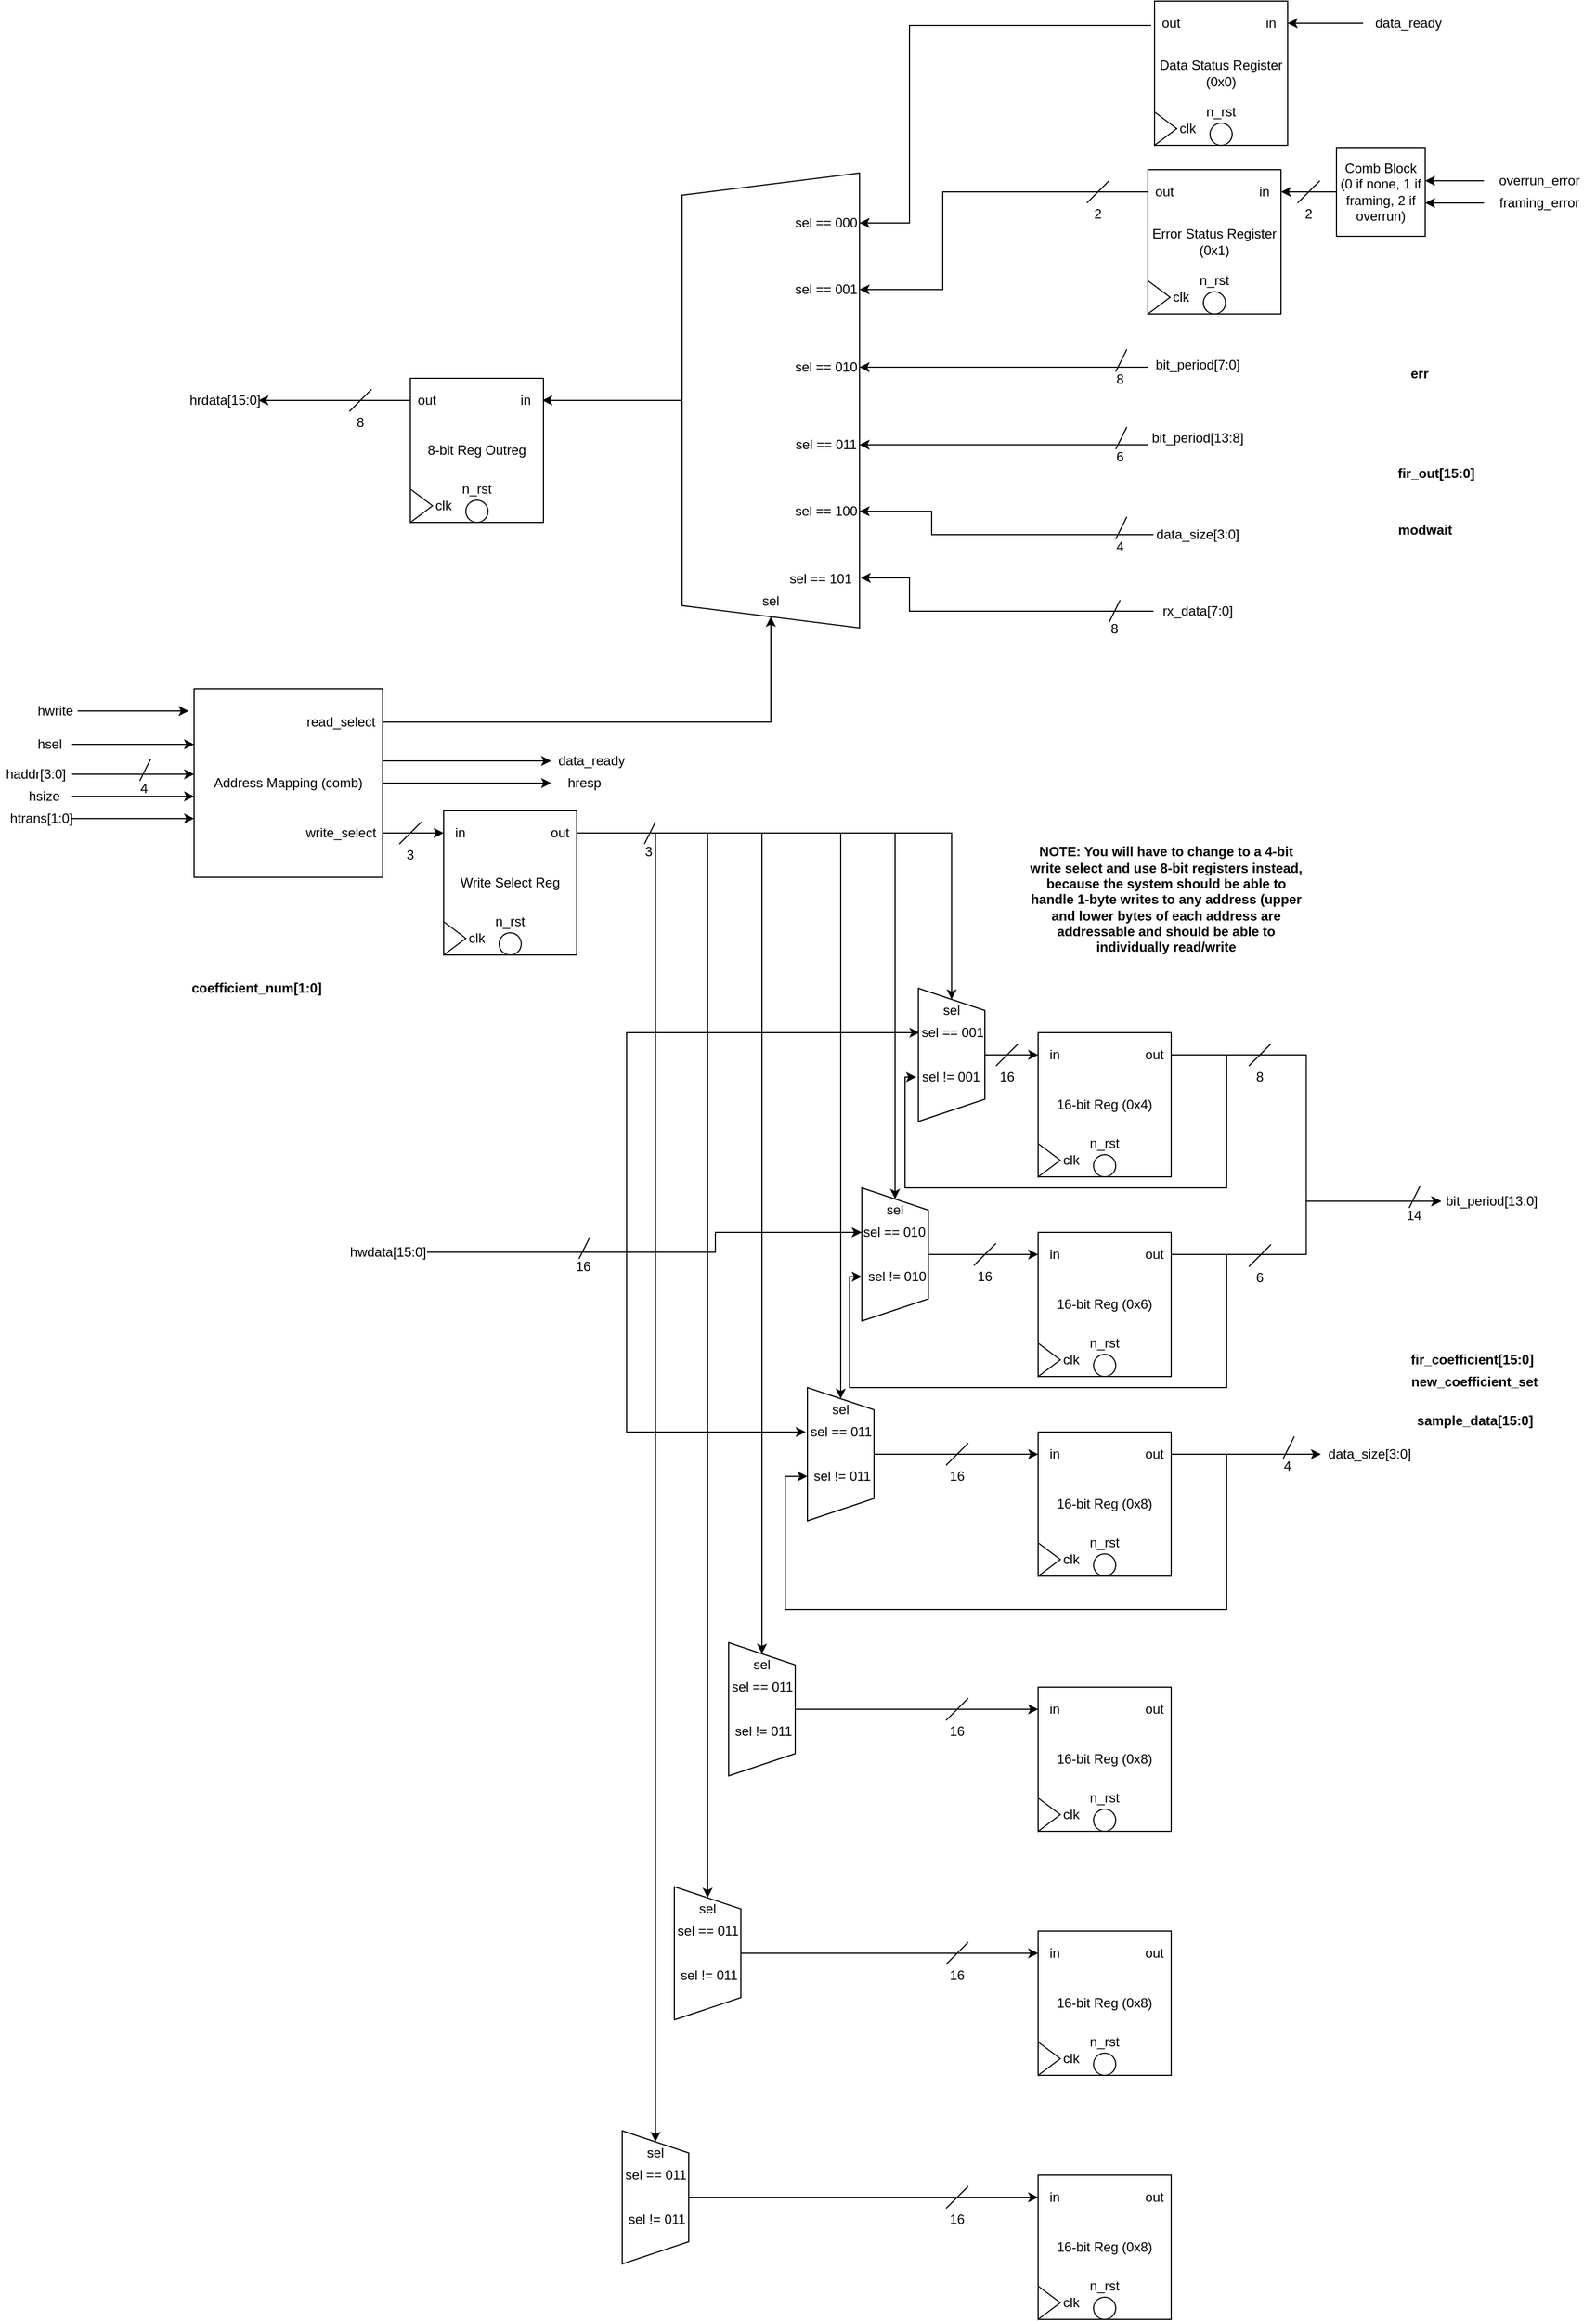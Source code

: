 <mxfile version="14.4.8" type="device"><diagram id="RepBwh4q0pl4mfFGgDJE" name="Page-1"><mxGraphModel dx="2272" dy="1862" grid="1" gridSize="10" guides="1" tooltips="1" connect="1" arrows="1" fold="1" page="1" pageScale="1" pageWidth="850" pageHeight="1100" math="0" shadow="0"><root><mxCell id="0"/><mxCell id="1" parent="0"/><mxCell id="_naimRZZGL7V9pVwt-Ub-22" style="edgeStyle=orthogonalEdgeStyle;rounded=0;orthogonalLoop=1;jettySize=auto;html=1;entryX=1;entryY=0.5;entryDx=0;entryDy=0;" parent="1" source="_naimRZZGL7V9pVwt-Ub-21" target="lB8w52iWSZ02tzvWC-OY-106" edge="1"><mxGeometry relative="1" as="geometry"><mxPoint x="1316.06" y="-220.02" as="targetPoint"/></mxGeometry></mxCell><mxCell id="_naimRZZGL7V9pVwt-Ub-21" value="data_ready" style="text;html=1;strokeColor=none;fillColor=none;align=center;verticalAlign=middle;whiteSpace=wrap;rounded=0;" parent="1" vertex="1"><mxGeometry x="1139" y="-230" width="82" height="20" as="geometry"/></mxCell><mxCell id="_naimRZZGL7V9pVwt-Ub-26" style="edgeStyle=orthogonalEdgeStyle;rounded=0;orthogonalLoop=1;jettySize=auto;html=1;entryX=0;entryY=0.5;entryDx=0;entryDy=0;exitX=1;exitY=0.5;exitDx=0;exitDy=0;" parent="1" source="lB8w52iWSZ02tzvWC-OY-1" target="_naimRZZGL7V9pVwt-Ub-25" edge="1"><mxGeometry relative="1" as="geometry"><mxPoint x="780" y="122" as="sourcePoint"/></mxGeometry></mxCell><mxCell id="_naimRZZGL7V9pVwt-Ub-25" value="hresp" style="text;html=1;strokeColor=none;fillColor=none;align=center;verticalAlign=middle;whiteSpace=wrap;rounded=0;" parent="1" vertex="1"><mxGeometry x="407" y="455" width="60" height="20" as="geometry"/></mxCell><mxCell id="_naimRZZGL7V9pVwt-Ub-68" style="edgeStyle=orthogonalEdgeStyle;rounded=0;orthogonalLoop=1;jettySize=auto;html=1;entryX=0;entryY=0.5;entryDx=0;entryDy=0;" parent="1" source="_naimRZZGL7V9pVwt-Ub-27" edge="1"><mxGeometry relative="1" as="geometry"><mxPoint x="85" y="430" as="targetPoint"/></mxGeometry></mxCell><mxCell id="_naimRZZGL7V9pVwt-Ub-27" value="hsel" style="text;html=1;strokeColor=none;fillColor=none;align=center;verticalAlign=middle;whiteSpace=wrap;rounded=0;" parent="1" vertex="1"><mxGeometry x="-65" y="420" width="40" height="20" as="geometry"/></mxCell><mxCell id="_naimRZZGL7V9pVwt-Ub-31" style="edgeStyle=orthogonalEdgeStyle;rounded=0;orthogonalLoop=1;jettySize=auto;html=1;" parent="1" source="_naimRZZGL7V9pVwt-Ub-29" edge="1"><mxGeometry relative="1" as="geometry"><mxPoint x="686" y="280" as="targetPoint"/><Array as="points"><mxPoint x="730" y="310"/><mxPoint x="730" y="280"/></Array></mxGeometry></mxCell><mxCell id="_naimRZZGL7V9pVwt-Ub-29" value="&lt;div&gt;rx_data[7:0]&lt;/div&gt;" style="text;html=1;strokeColor=none;fillColor=none;align=center;verticalAlign=middle;whiteSpace=wrap;rounded=0;" parent="1" vertex="1"><mxGeometry x="950" y="300" width="80" height="20" as="geometry"/></mxCell><mxCell id="_naimRZZGL7V9pVwt-Ub-66" style="edgeStyle=orthogonalEdgeStyle;rounded=0;orthogonalLoop=1;jettySize=auto;html=1;entryX=0;entryY=0.5;entryDx=0;entryDy=0;" parent="1" source="_naimRZZGL7V9pVwt-Ub-32" edge="1"><mxGeometry relative="1" as="geometry"><mxPoint x="1195" y="-78" as="targetPoint"/></mxGeometry></mxCell><mxCell id="_naimRZZGL7V9pVwt-Ub-32" value="overrun_error" style="text;html=1;strokeColor=none;fillColor=none;align=center;verticalAlign=middle;whiteSpace=wrap;rounded=0;" parent="1" vertex="1"><mxGeometry x="1248" y="-88" width="100" height="20" as="geometry"/></mxCell><mxCell id="_naimRZZGL7V9pVwt-Ub-67" style="edgeStyle=orthogonalEdgeStyle;rounded=0;orthogonalLoop=1;jettySize=auto;html=1;entryX=0;entryY=0.5;entryDx=0;entryDy=0;" parent="1" source="_naimRZZGL7V9pVwt-Ub-33" edge="1"><mxGeometry relative="1" as="geometry"><mxPoint x="1195" y="-58" as="targetPoint"/></mxGeometry></mxCell><mxCell id="_naimRZZGL7V9pVwt-Ub-33" value="framing_error" style="text;html=1;strokeColor=none;fillColor=none;align=center;verticalAlign=middle;whiteSpace=wrap;rounded=0;" parent="1" vertex="1"><mxGeometry x="1248" y="-68" width="100" height="20" as="geometry"/></mxCell><mxCell id="_naimRZZGL7V9pVwt-Ub-69" style="edgeStyle=orthogonalEdgeStyle;rounded=0;orthogonalLoop=1;jettySize=auto;html=1;entryX=0;entryY=0.567;entryDx=0;entryDy=0;entryPerimeter=0;" parent="1" source="_naimRZZGL7V9pVwt-Ub-34" edge="1"><mxGeometry relative="1" as="geometry"><mxPoint x="85" y="457.06" as="targetPoint"/></mxGeometry></mxCell><mxCell id="_naimRZZGL7V9pVwt-Ub-34" value="haddr[3:0]" style="text;html=1;strokeColor=none;fillColor=none;align=center;verticalAlign=middle;whiteSpace=wrap;rounded=0;" parent="1" vertex="1"><mxGeometry x="-90" y="447" width="65" height="20" as="geometry"/></mxCell><mxCell id="_naimRZZGL7V9pVwt-Ub-70" style="edgeStyle=orthogonalEdgeStyle;rounded=0;orthogonalLoop=1;jettySize=auto;html=1;entryX=0;entryY=0.5;entryDx=0;entryDy=0;" parent="1" source="_naimRZZGL7V9pVwt-Ub-35" edge="1"><mxGeometry relative="1" as="geometry"><mxPoint x="85" y="477" as="targetPoint"/></mxGeometry></mxCell><mxCell id="_naimRZZGL7V9pVwt-Ub-35" value="hsize" style="text;html=1;strokeColor=none;fillColor=none;align=center;verticalAlign=middle;whiteSpace=wrap;rounded=0;" parent="1" vertex="1"><mxGeometry x="-75" y="467" width="50" height="20" as="geometry"/></mxCell><mxCell id="lB8w52iWSZ02tzvWC-OY-80" style="edgeStyle=orthogonalEdgeStyle;rounded=0;orthogonalLoop=1;jettySize=auto;html=1;entryX=-0.029;entryY=0.118;entryDx=0;entryDy=0;entryPerimeter=0;" parent="1" source="_naimRZZGL7V9pVwt-Ub-36" target="lB8w52iWSZ02tzvWC-OY-1" edge="1"><mxGeometry relative="1" as="geometry"/></mxCell><mxCell id="_naimRZZGL7V9pVwt-Ub-36" value="hwrite" style="text;html=1;strokeColor=none;fillColor=none;align=center;verticalAlign=middle;whiteSpace=wrap;rounded=0;" parent="1" vertex="1"><mxGeometry x="-60" y="390" width="40" height="20" as="geometry"/></mxCell><mxCell id="lB8w52iWSZ02tzvWC-OY-71" style="edgeStyle=orthogonalEdgeStyle;rounded=0;orthogonalLoop=1;jettySize=auto;html=1;entryX=0;entryY=0.5;entryDx=0;entryDy=0;" parent="1" source="_naimRZZGL7V9pVwt-Ub-37" target="lB8w52iWSZ02tzvWC-OY-41" edge="1"><mxGeometry relative="1" as="geometry"><Array as="points"><mxPoint x="475" y="888"/><mxPoint x="475" y="690"/></Array></mxGeometry></mxCell><mxCell id="lB8w52iWSZ02tzvWC-OY-72" style="edgeStyle=orthogonalEdgeStyle;rounded=0;orthogonalLoop=1;jettySize=auto;html=1;entryX=0;entryY=0.5;entryDx=0;entryDy=0;" parent="1" source="_naimRZZGL7V9pVwt-Ub-37" target="lB8w52iWSZ02tzvWC-OY-45" edge="1"><mxGeometry relative="1" as="geometry"><Array as="points"><mxPoint x="555" y="888"/><mxPoint x="555" y="870"/></Array></mxGeometry></mxCell><mxCell id="lB8w52iWSZ02tzvWC-OY-73" style="edgeStyle=orthogonalEdgeStyle;rounded=0;orthogonalLoop=1;jettySize=auto;html=1;entryX=0;entryY=0.5;entryDx=0;entryDy=0;" parent="1" source="_naimRZZGL7V9pVwt-Ub-37" target="lB8w52iWSZ02tzvWC-OY-50" edge="1"><mxGeometry relative="1" as="geometry"><Array as="points"><mxPoint x="475" y="888"/><mxPoint x="475" y="1050"/></Array></mxGeometry></mxCell><mxCell id="_naimRZZGL7V9pVwt-Ub-37" value="hwdata[15:0]" style="text;html=1;strokeColor=none;fillColor=none;align=center;verticalAlign=middle;whiteSpace=wrap;rounded=0;" parent="1" vertex="1"><mxGeometry x="225" y="878" width="70" height="20" as="geometry"/></mxCell><mxCell id="_naimRZZGL7V9pVwt-Ub-48" style="edgeStyle=orthogonalEdgeStyle;rounded=0;orthogonalLoop=1;jettySize=auto;html=1;entryX=0;entryY=0.5;entryDx=0;entryDy=0;exitX=1;exitY=0.5;exitDx=0;exitDy=0;" parent="1" source="lB8w52iWSZ02tzvWC-OY-35" edge="1"><mxGeometry relative="1" as="geometry"><mxPoint x="1061" y="1070" as="sourcePoint"/><mxPoint x="1101" y="1070" as="targetPoint"/></mxGeometry></mxCell><mxCell id="_naimRZZGL7V9pVwt-Ub-42" value="data_size[3:0]" style="text;html=1;strokeColor=none;fillColor=none;align=center;verticalAlign=middle;whiteSpace=wrap;rounded=0;" parent="1" vertex="1"><mxGeometry x="1105" y="1060" width="80" height="20" as="geometry"/></mxCell><mxCell id="_naimRZZGL7V9pVwt-Ub-43" value="bit_period[13:0]" style="text;html=1;strokeColor=none;fillColor=none;align=center;verticalAlign=middle;whiteSpace=wrap;rounded=0;" parent="1" vertex="1"><mxGeometry x="1209.5" y="832" width="90" height="20" as="geometry"/></mxCell><mxCell id="_naimRZZGL7V9pVwt-Ub-44" value="data_ready" style="text;html=1;strokeColor=none;fillColor=none;align=center;verticalAlign=middle;whiteSpace=wrap;rounded=0;" parent="1" vertex="1"><mxGeometry x="407" y="435" width="73" height="20" as="geometry"/></mxCell><mxCell id="_naimRZZGL7V9pVwt-Ub-54" value="" style="endArrow=none;html=1;" parent="1" edge="1"><mxGeometry width="50" height="50" relative="1" as="geometry"><mxPoint x="1067" y="1074" as="sourcePoint"/><mxPoint x="1077" y="1054" as="targetPoint"/></mxGeometry></mxCell><mxCell id="_naimRZZGL7V9pVwt-Ub-55" value="4" style="text;html=1;strokeColor=none;fillColor=none;align=center;verticalAlign=middle;whiteSpace=wrap;rounded=0;" parent="1" vertex="1"><mxGeometry x="1066" y="1076" width="10" height="10" as="geometry"/></mxCell><mxCell id="_naimRZZGL7V9pVwt-Ub-56" value="" style="endArrow=none;html=1;" parent="1" edge="1"><mxGeometry width="50" height="50" relative="1" as="geometry"><mxPoint x="1180.5" y="848" as="sourcePoint"/><mxPoint x="1190.5" y="828" as="targetPoint"/></mxGeometry></mxCell><mxCell id="_naimRZZGL7V9pVwt-Ub-57" value="14" style="text;html=1;strokeColor=none;fillColor=none;align=center;verticalAlign=middle;whiteSpace=wrap;rounded=0;" parent="1" vertex="1"><mxGeometry x="1179.5" y="850" width="10" height="10" as="geometry"/></mxCell><mxCell id="_naimRZZGL7V9pVwt-Ub-73" value="" style="endArrow=none;html=1;" parent="1" edge="1"><mxGeometry width="50" height="50" relative="1" as="geometry"><mxPoint x="36" y="463" as="sourcePoint"/><mxPoint x="46" y="443" as="targetPoint"/></mxGeometry></mxCell><mxCell id="_naimRZZGL7V9pVwt-Ub-74" value="4" style="text;html=1;strokeColor=none;fillColor=none;align=center;verticalAlign=middle;whiteSpace=wrap;rounded=0;" parent="1" vertex="1"><mxGeometry x="35" y="465" width="10" height="10" as="geometry"/></mxCell><mxCell id="_naimRZZGL7V9pVwt-Ub-75" value="" style="endArrow=none;html=1;" parent="1" edge="1"><mxGeometry width="50" height="50" relative="1" as="geometry"><mxPoint x="432" y="894" as="sourcePoint"/><mxPoint x="442" y="874" as="targetPoint"/></mxGeometry></mxCell><mxCell id="_naimRZZGL7V9pVwt-Ub-76" value="16" style="text;html=1;strokeColor=none;fillColor=none;align=center;verticalAlign=middle;whiteSpace=wrap;rounded=0;" parent="1" vertex="1"><mxGeometry x="431" y="896" width="10" height="10" as="geometry"/></mxCell><mxCell id="_naimRZZGL7V9pVwt-Ub-82" value="" style="endArrow=none;html=1;" parent="1" edge="1"><mxGeometry width="50" height="50" relative="1" as="geometry"><mxPoint x="910" y="320" as="sourcePoint"/><mxPoint x="920" y="300" as="targetPoint"/></mxGeometry></mxCell><mxCell id="_naimRZZGL7V9pVwt-Ub-83" value="8" style="text;html=1;strokeColor=none;fillColor=none;align=center;verticalAlign=middle;whiteSpace=wrap;rounded=0;" parent="1" vertex="1"><mxGeometry x="910" y="321" width="10" height="10" as="geometry"/></mxCell><mxCell id="pny7Ov2Y8IXyj3YmfFRU-10" style="edgeStyle=orthogonalEdgeStyle;rounded=0;orthogonalLoop=1;jettySize=auto;html=1;entryX=0;entryY=0.5;entryDx=0;entryDy=0;" edge="1" parent="1" source="lB8w52iWSZ02tzvWC-OY-1" target="_naimRZZGL7V9pVwt-Ub-44"><mxGeometry relative="1" as="geometry"><Array as="points"><mxPoint x="290" y="445"/><mxPoint x="290" y="445"/></Array></mxGeometry></mxCell><mxCell id="lB8w52iWSZ02tzvWC-OY-1" value="Address Mapping (comb)" style="rounded=0;whiteSpace=wrap;html=1;" parent="1" vertex="1"><mxGeometry x="85" y="380" width="170" height="170" as="geometry"/></mxCell><mxCell id="lB8w52iWSZ02tzvWC-OY-2" value="16-bit Reg (0x4)" style="rounded=0;whiteSpace=wrap;html=1;" parent="1" vertex="1"><mxGeometry x="846" y="690" width="120" height="130" as="geometry"/></mxCell><mxCell id="lB8w52iWSZ02tzvWC-OY-5" value="" style="triangle;whiteSpace=wrap;html=1;" parent="1" vertex="1"><mxGeometry x="846" y="790" width="20" height="30" as="geometry"/></mxCell><mxCell id="lB8w52iWSZ02tzvWC-OY-8" value="" style="ellipse;whiteSpace=wrap;html=1;aspect=fixed;" parent="1" vertex="1"><mxGeometry x="896" y="800" width="20" height="20" as="geometry"/></mxCell><mxCell id="lB8w52iWSZ02tzvWC-OY-9" value="clk" style="text;html=1;strokeColor=none;fillColor=none;align=center;verticalAlign=middle;whiteSpace=wrap;rounded=0;" parent="1" vertex="1"><mxGeometry x="866" y="795" width="20" height="20" as="geometry"/></mxCell><mxCell id="lB8w52iWSZ02tzvWC-OY-11" value="n_rst" style="text;html=1;strokeColor=none;fillColor=none;align=center;verticalAlign=middle;whiteSpace=wrap;rounded=0;" parent="1" vertex="1"><mxGeometry x="886" y="780" width="40" height="20" as="geometry"/></mxCell><mxCell id="lB8w52iWSZ02tzvWC-OY-12" value="in" style="text;html=1;strokeColor=none;fillColor=none;align=center;verticalAlign=middle;whiteSpace=wrap;rounded=0;" parent="1" vertex="1"><mxGeometry x="846" y="700" width="30" height="20" as="geometry"/></mxCell><mxCell id="lB8w52iWSZ02tzvWC-OY-70" style="edgeStyle=orthogonalEdgeStyle;rounded=0;orthogonalLoop=1;jettySize=auto;html=1;entryX=0;entryY=0.5;entryDx=0;entryDy=0;" parent="1" source="lB8w52iWSZ02tzvWC-OY-13" target="lB8w52iWSZ02tzvWC-OY-42" edge="1"><mxGeometry relative="1" as="geometry"><Array as="points"><mxPoint x="1016" y="710"/><mxPoint x="1016" y="830"/><mxPoint x="726" y="830"/><mxPoint x="726" y="730"/></Array></mxGeometry></mxCell><mxCell id="lB8w52iWSZ02tzvWC-OY-74" style="edgeStyle=orthogonalEdgeStyle;rounded=0;orthogonalLoop=1;jettySize=auto;html=1;entryX=0;entryY=0.5;entryDx=0;entryDy=0;" parent="1" source="lB8w52iWSZ02tzvWC-OY-13" target="_naimRZZGL7V9pVwt-Ub-43" edge="1"><mxGeometry relative="1" as="geometry"/></mxCell><mxCell id="lB8w52iWSZ02tzvWC-OY-13" value="out" style="text;html=1;strokeColor=none;fillColor=none;align=center;verticalAlign=middle;whiteSpace=wrap;rounded=0;" parent="1" vertex="1"><mxGeometry x="936" y="700" width="30" height="20" as="geometry"/></mxCell><mxCell id="lB8w52iWSZ02tzvWC-OY-14" value="16-bit Reg (0x6)" style="rounded=0;whiteSpace=wrap;html=1;" parent="1" vertex="1"><mxGeometry x="846" y="870" width="120" height="130" as="geometry"/></mxCell><mxCell id="lB8w52iWSZ02tzvWC-OY-15" value="" style="triangle;whiteSpace=wrap;html=1;" parent="1" vertex="1"><mxGeometry x="846" y="970" width="20" height="30" as="geometry"/></mxCell><mxCell id="lB8w52iWSZ02tzvWC-OY-16" value="" style="ellipse;whiteSpace=wrap;html=1;aspect=fixed;" parent="1" vertex="1"><mxGeometry x="896" y="980" width="20" height="20" as="geometry"/></mxCell><mxCell id="lB8w52iWSZ02tzvWC-OY-17" value="clk" style="text;html=1;strokeColor=none;fillColor=none;align=center;verticalAlign=middle;whiteSpace=wrap;rounded=0;" parent="1" vertex="1"><mxGeometry x="866" y="975" width="20" height="20" as="geometry"/></mxCell><mxCell id="lB8w52iWSZ02tzvWC-OY-18" value="n_rst" style="text;html=1;strokeColor=none;fillColor=none;align=center;verticalAlign=middle;whiteSpace=wrap;rounded=0;" parent="1" vertex="1"><mxGeometry x="886" y="960" width="40" height="20" as="geometry"/></mxCell><mxCell id="lB8w52iWSZ02tzvWC-OY-19" value="in" style="text;html=1;strokeColor=none;fillColor=none;align=center;verticalAlign=middle;whiteSpace=wrap;rounded=0;" parent="1" vertex="1"><mxGeometry x="846" y="880" width="30" height="20" as="geometry"/></mxCell><mxCell id="lB8w52iWSZ02tzvWC-OY-69" style="edgeStyle=orthogonalEdgeStyle;rounded=0;orthogonalLoop=1;jettySize=auto;html=1;entryX=0;entryY=0.5;entryDx=0;entryDy=0;" parent="1" source="lB8w52iWSZ02tzvWC-OY-20" target="lB8w52iWSZ02tzvWC-OY-46" edge="1"><mxGeometry relative="1" as="geometry"><Array as="points"><mxPoint x="1016" y="890"/><mxPoint x="1016" y="1010"/><mxPoint x="676" y="1010"/><mxPoint x="676" y="910"/></Array></mxGeometry></mxCell><mxCell id="lB8w52iWSZ02tzvWC-OY-77" style="edgeStyle=orthogonalEdgeStyle;rounded=0;orthogonalLoop=1;jettySize=auto;html=1;entryX=0;entryY=0.5;entryDx=0;entryDy=0;" parent="1" source="lB8w52iWSZ02tzvWC-OY-20" target="_naimRZZGL7V9pVwt-Ub-43" edge="1"><mxGeometry relative="1" as="geometry"/></mxCell><mxCell id="lB8w52iWSZ02tzvWC-OY-20" value="out" style="text;html=1;strokeColor=none;fillColor=none;align=center;verticalAlign=middle;whiteSpace=wrap;rounded=0;" parent="1" vertex="1"><mxGeometry x="936" y="880" width="30" height="20" as="geometry"/></mxCell><mxCell id="lB8w52iWSZ02tzvWC-OY-29" value="16-bit Reg (0x8)" style="rounded=0;whiteSpace=wrap;html=1;" parent="1" vertex="1"><mxGeometry x="846" y="1050" width="120" height="130" as="geometry"/></mxCell><mxCell id="lB8w52iWSZ02tzvWC-OY-30" value="" style="triangle;whiteSpace=wrap;html=1;" parent="1" vertex="1"><mxGeometry x="846" y="1150" width="20" height="30" as="geometry"/></mxCell><mxCell id="lB8w52iWSZ02tzvWC-OY-31" value="" style="ellipse;whiteSpace=wrap;html=1;aspect=fixed;" parent="1" vertex="1"><mxGeometry x="896" y="1160" width="20" height="20" as="geometry"/></mxCell><mxCell id="lB8w52iWSZ02tzvWC-OY-32" value="clk" style="text;html=1;strokeColor=none;fillColor=none;align=center;verticalAlign=middle;whiteSpace=wrap;rounded=0;" parent="1" vertex="1"><mxGeometry x="866" y="1155" width="20" height="20" as="geometry"/></mxCell><mxCell id="lB8w52iWSZ02tzvWC-OY-33" value="n_rst" style="text;html=1;strokeColor=none;fillColor=none;align=center;verticalAlign=middle;whiteSpace=wrap;rounded=0;" parent="1" vertex="1"><mxGeometry x="886" y="1140" width="40" height="20" as="geometry"/></mxCell><mxCell id="lB8w52iWSZ02tzvWC-OY-34" value="in" style="text;html=1;strokeColor=none;fillColor=none;align=center;verticalAlign=middle;whiteSpace=wrap;rounded=0;" parent="1" vertex="1"><mxGeometry x="846" y="1060" width="30" height="20" as="geometry"/></mxCell><mxCell id="lB8w52iWSZ02tzvWC-OY-68" style="edgeStyle=orthogonalEdgeStyle;rounded=0;orthogonalLoop=1;jettySize=auto;html=1;entryX=0;entryY=0.5;entryDx=0;entryDy=0;" parent="1" source="lB8w52iWSZ02tzvWC-OY-35" target="lB8w52iWSZ02tzvWC-OY-51" edge="1"><mxGeometry relative="1" as="geometry"><Array as="points"><mxPoint x="1016" y="1070"/><mxPoint x="1016" y="1210"/><mxPoint x="618" y="1210"/><mxPoint x="618" y="1090"/></Array></mxGeometry></mxCell><mxCell id="lB8w52iWSZ02tzvWC-OY-35" value="out" style="text;html=1;strokeColor=none;fillColor=none;align=center;verticalAlign=middle;whiteSpace=wrap;rounded=0;" parent="1" vertex="1"><mxGeometry x="936" y="1060" width="30" height="20" as="geometry"/></mxCell><mxCell id="lB8w52iWSZ02tzvWC-OY-37" style="edgeStyle=orthogonalEdgeStyle;rounded=0;orthogonalLoop=1;jettySize=auto;html=1;entryX=0;entryY=0.5;entryDx=0;entryDy=0;" parent="1" source="lB8w52iWSZ02tzvWC-OY-36" target="lB8w52iWSZ02tzvWC-OY-12" edge="1"><mxGeometry relative="1" as="geometry"/></mxCell><mxCell id="lB8w52iWSZ02tzvWC-OY-36" value="" style="shape=trapezoid;perimeter=trapezoidPerimeter;whiteSpace=wrap;html=1;fixedSize=1;rotation=90;" parent="1" vertex="1"><mxGeometry x="708" y="680" width="120" height="60" as="geometry"/></mxCell><mxCell id="lB8w52iWSZ02tzvWC-OY-39" style="edgeStyle=orthogonalEdgeStyle;rounded=0;orthogonalLoop=1;jettySize=auto;html=1;entryX=0;entryY=0.5;entryDx=0;entryDy=0;exitX=1;exitY=0.5;exitDx=0;exitDy=0;" parent="1" source="pny7Ov2Y8IXyj3YmfFRU-7" target="lB8w52iWSZ02tzvWC-OY-36" edge="1"><mxGeometry relative="1" as="geometry"><mxPoint x="330" y="510" as="sourcePoint"/></mxGeometry></mxCell><mxCell id="lB8w52iWSZ02tzvWC-OY-54" style="edgeStyle=orthogonalEdgeStyle;rounded=0;orthogonalLoop=1;jettySize=auto;html=1;exitX=1;exitY=0.5;exitDx=0;exitDy=0;" parent="1" source="pny7Ov2Y8IXyj3YmfFRU-7" target="lB8w52iWSZ02tzvWC-OY-43" edge="1"><mxGeometry relative="1" as="geometry"><mxPoint x="330" y="510" as="sourcePoint"/></mxGeometry></mxCell><mxCell id="lB8w52iWSZ02tzvWC-OY-55" style="edgeStyle=orthogonalEdgeStyle;rounded=0;orthogonalLoop=1;jettySize=auto;html=1;exitX=1;exitY=0.5;exitDx=0;exitDy=0;" parent="1" source="pny7Ov2Y8IXyj3YmfFRU-7" target="lB8w52iWSZ02tzvWC-OY-48" edge="1"><mxGeometry relative="1" as="geometry"><mxPoint x="450" y="510" as="sourcePoint"/></mxGeometry></mxCell><mxCell id="pny7Ov2Y8IXyj3YmfFRU-18" style="edgeStyle=orthogonalEdgeStyle;rounded=0;orthogonalLoop=1;jettySize=auto;html=1;entryX=0;entryY=0.5;entryDx=0;entryDy=0;" edge="1" parent="1" source="lB8w52iWSZ02tzvWC-OY-38" target="pny7Ov2Y8IXyj3YmfFRU-6"><mxGeometry relative="1" as="geometry"/></mxCell><mxCell id="lB8w52iWSZ02tzvWC-OY-38" value="write_select" style="text;html=1;strokeColor=none;fillColor=none;align=center;verticalAlign=middle;whiteSpace=wrap;rounded=0;" parent="1" vertex="1"><mxGeometry x="180" y="500" width="75" height="20" as="geometry"/></mxCell><mxCell id="lB8w52iWSZ02tzvWC-OY-40" value="sel" style="text;html=1;strokeColor=none;fillColor=none;align=center;verticalAlign=middle;whiteSpace=wrap;rounded=0;" parent="1" vertex="1"><mxGeometry x="753" y="660" width="30" height="20" as="geometry"/></mxCell><mxCell id="lB8w52iWSZ02tzvWC-OY-41" value="sel == 001" style="text;html=1;strokeColor=none;fillColor=none;align=center;verticalAlign=middle;whiteSpace=wrap;rounded=0;" parent="1" vertex="1"><mxGeometry x="739" y="680" width="60" height="20" as="geometry"/></mxCell><mxCell id="lB8w52iWSZ02tzvWC-OY-42" value="sel != 001" style="text;html=1;strokeColor=none;fillColor=none;align=center;verticalAlign=middle;whiteSpace=wrap;rounded=0;" parent="1" vertex="1"><mxGeometry x="736" y="720" width="63" height="20" as="geometry"/></mxCell><mxCell id="lB8w52iWSZ02tzvWC-OY-47" style="edgeStyle=orthogonalEdgeStyle;rounded=0;orthogonalLoop=1;jettySize=auto;html=1;entryX=0;entryY=0.5;entryDx=0;entryDy=0;" parent="1" source="lB8w52iWSZ02tzvWC-OY-43" target="lB8w52iWSZ02tzvWC-OY-19" edge="1"><mxGeometry relative="1" as="geometry"/></mxCell><mxCell id="lB8w52iWSZ02tzvWC-OY-43" value="" style="shape=trapezoid;perimeter=trapezoidPerimeter;whiteSpace=wrap;html=1;fixedSize=1;rotation=90;" parent="1" vertex="1"><mxGeometry x="657" y="860" width="120" height="60" as="geometry"/></mxCell><mxCell id="lB8w52iWSZ02tzvWC-OY-44" value="sel" style="text;html=1;strokeColor=none;fillColor=none;align=center;verticalAlign=middle;whiteSpace=wrap;rounded=0;" parent="1" vertex="1"><mxGeometry x="702" y="840" width="30" height="20" as="geometry"/></mxCell><mxCell id="lB8w52iWSZ02tzvWC-OY-45" value="sel == 010" style="text;html=1;strokeColor=none;fillColor=none;align=center;verticalAlign=middle;whiteSpace=wrap;rounded=0;" parent="1" vertex="1"><mxGeometry x="687" y="860" width="59" height="20" as="geometry"/></mxCell><mxCell id="lB8w52iWSZ02tzvWC-OY-46" value="sel != 010" style="text;html=1;strokeColor=none;fillColor=none;align=center;verticalAlign=middle;whiteSpace=wrap;rounded=0;" parent="1" vertex="1"><mxGeometry x="687" y="900" width="64" height="20" as="geometry"/></mxCell><mxCell id="lB8w52iWSZ02tzvWC-OY-52" style="edgeStyle=orthogonalEdgeStyle;rounded=0;orthogonalLoop=1;jettySize=auto;html=1;entryX=0;entryY=0.5;entryDx=0;entryDy=0;" parent="1" source="lB8w52iWSZ02tzvWC-OY-48" target="lB8w52iWSZ02tzvWC-OY-34" edge="1"><mxGeometry relative="1" as="geometry"/></mxCell><mxCell id="lB8w52iWSZ02tzvWC-OY-48" value="" style="shape=trapezoid;perimeter=trapezoidPerimeter;whiteSpace=wrap;html=1;fixedSize=1;rotation=90;" parent="1" vertex="1"><mxGeometry x="608" y="1040" width="120" height="60" as="geometry"/></mxCell><mxCell id="lB8w52iWSZ02tzvWC-OY-49" value="sel" style="text;html=1;strokeColor=none;fillColor=none;align=center;verticalAlign=middle;whiteSpace=wrap;rounded=0;" parent="1" vertex="1"><mxGeometry x="653" y="1020" width="30" height="20" as="geometry"/></mxCell><mxCell id="lB8w52iWSZ02tzvWC-OY-50" value="sel == 011" style="text;html=1;strokeColor=none;fillColor=none;align=center;verticalAlign=middle;whiteSpace=wrap;rounded=0;" parent="1" vertex="1"><mxGeometry x="636.5" y="1040" width="63" height="20" as="geometry"/></mxCell><mxCell id="lB8w52iWSZ02tzvWC-OY-51" value="sel != 011" style="text;html=1;strokeColor=none;fillColor=none;align=center;verticalAlign=middle;whiteSpace=wrap;rounded=0;" parent="1" vertex="1"><mxGeometry x="638" y="1080" width="63" height="20" as="geometry"/></mxCell><mxCell id="lB8w52iWSZ02tzvWC-OY-56" value="" style="endArrow=none;html=1;" parent="1" edge="1"><mxGeometry width="50" height="50" relative="1" as="geometry"><mxPoint x="808" y="720" as="sourcePoint"/><mxPoint x="828" y="700" as="targetPoint"/></mxGeometry></mxCell><mxCell id="lB8w52iWSZ02tzvWC-OY-57" value="16" style="text;html=1;strokeColor=none;fillColor=none;align=center;verticalAlign=middle;whiteSpace=wrap;rounded=0;" parent="1" vertex="1"><mxGeometry x="808.0" y="720" width="20" height="20" as="geometry"/></mxCell><mxCell id="lB8w52iWSZ02tzvWC-OY-62" value="" style="endArrow=none;html=1;" parent="1" edge="1"><mxGeometry width="50" height="50" relative="1" as="geometry"><mxPoint x="763" y="1080" as="sourcePoint"/><mxPoint x="783" y="1060" as="targetPoint"/></mxGeometry></mxCell><mxCell id="lB8w52iWSZ02tzvWC-OY-63" value="16" style="text;html=1;strokeColor=none;fillColor=none;align=center;verticalAlign=middle;whiteSpace=wrap;rounded=0;" parent="1" vertex="1"><mxGeometry x="763.0" y="1080" width="20" height="20" as="geometry"/></mxCell><mxCell id="lB8w52iWSZ02tzvWC-OY-64" value="" style="endArrow=none;html=1;" parent="1" edge="1"><mxGeometry width="50" height="50" relative="1" as="geometry"><mxPoint x="788" y="900" as="sourcePoint"/><mxPoint x="808" y="880" as="targetPoint"/></mxGeometry></mxCell><mxCell id="lB8w52iWSZ02tzvWC-OY-65" value="16" style="text;html=1;strokeColor=none;fillColor=none;align=center;verticalAlign=middle;whiteSpace=wrap;rounded=0;" parent="1" vertex="1"><mxGeometry x="788.0" y="900" width="20" height="20" as="geometry"/></mxCell><mxCell id="lB8w52iWSZ02tzvWC-OY-75" value="" style="endArrow=none;html=1;" parent="1" edge="1"><mxGeometry width="50" height="50" relative="1" as="geometry"><mxPoint x="1036" y="720" as="sourcePoint"/><mxPoint x="1056" y="700" as="targetPoint"/></mxGeometry></mxCell><mxCell id="lB8w52iWSZ02tzvWC-OY-76" value="8" style="text;html=1;strokeColor=none;fillColor=none;align=center;verticalAlign=middle;whiteSpace=wrap;rounded=0;" parent="1" vertex="1"><mxGeometry x="1036.0" y="720" width="20" height="20" as="geometry"/></mxCell><mxCell id="lB8w52iWSZ02tzvWC-OY-78" value="" style="endArrow=none;html=1;" parent="1" edge="1"><mxGeometry width="50" height="50" relative="1" as="geometry"><mxPoint x="1036" y="901" as="sourcePoint"/><mxPoint x="1056" y="881" as="targetPoint"/></mxGeometry></mxCell><mxCell id="lB8w52iWSZ02tzvWC-OY-79" value="6" style="text;html=1;strokeColor=none;fillColor=none;align=center;verticalAlign=middle;whiteSpace=wrap;rounded=0;" parent="1" vertex="1"><mxGeometry x="1036.0" y="901" width="20" height="20" as="geometry"/></mxCell><mxCell id="lB8w52iWSZ02tzvWC-OY-81" value="" style="endArrow=none;html=1;" parent="1" edge="1"><mxGeometry width="50" height="50" relative="1" as="geometry"><mxPoint x="270" y="520" as="sourcePoint"/><mxPoint x="290" y="500" as="targetPoint"/></mxGeometry></mxCell><mxCell id="lB8w52iWSZ02tzvWC-OY-82" value="3" style="text;html=1;strokeColor=none;fillColor=none;align=center;verticalAlign=middle;whiteSpace=wrap;rounded=0;" parent="1" vertex="1"><mxGeometry x="270.0" y="520" width="20" height="20" as="geometry"/></mxCell><mxCell id="lB8w52iWSZ02tzvWC-OY-83" value="8-bit Reg Outreg" style="rounded=0;whiteSpace=wrap;html=1;" parent="1" vertex="1"><mxGeometry x="280" y="100" width="120" height="130" as="geometry"/></mxCell><mxCell id="lB8w52iWSZ02tzvWC-OY-84" value="" style="triangle;whiteSpace=wrap;html=1;" parent="1" vertex="1"><mxGeometry x="280" y="200" width="20" height="30" as="geometry"/></mxCell><mxCell id="lB8w52iWSZ02tzvWC-OY-85" value="" style="ellipse;whiteSpace=wrap;html=1;aspect=fixed;" parent="1" vertex="1"><mxGeometry x="330" y="210" width="20" height="20" as="geometry"/></mxCell><mxCell id="lB8w52iWSZ02tzvWC-OY-86" value="clk" style="text;html=1;strokeColor=none;fillColor=none;align=center;verticalAlign=middle;whiteSpace=wrap;rounded=0;" parent="1" vertex="1"><mxGeometry x="300" y="205" width="20" height="20" as="geometry"/></mxCell><mxCell id="lB8w52iWSZ02tzvWC-OY-87" value="n_rst" style="text;html=1;strokeColor=none;fillColor=none;align=center;verticalAlign=middle;whiteSpace=wrap;rounded=0;" parent="1" vertex="1"><mxGeometry x="320" y="190" width="40" height="20" as="geometry"/></mxCell><mxCell id="lB8w52iWSZ02tzvWC-OY-88" value="in" style="text;html=1;strokeColor=none;fillColor=none;align=center;verticalAlign=middle;whiteSpace=wrap;rounded=0;" parent="1" vertex="1"><mxGeometry x="369" y="110" width="30" height="20" as="geometry"/></mxCell><mxCell id="lB8w52iWSZ02tzvWC-OY-90" style="edgeStyle=orthogonalEdgeStyle;rounded=0;orthogonalLoop=1;jettySize=auto;html=1;" parent="1" source="lB8w52iWSZ02tzvWC-OY-89" edge="1"><mxGeometry relative="1" as="geometry"><mxPoint x="143" y="120" as="targetPoint"/></mxGeometry></mxCell><mxCell id="lB8w52iWSZ02tzvWC-OY-89" value="out" style="text;html=1;strokeColor=none;fillColor=none;align=center;verticalAlign=middle;whiteSpace=wrap;rounded=0;" parent="1" vertex="1"><mxGeometry x="280" y="110" width="30" height="20" as="geometry"/></mxCell><mxCell id="lB8w52iWSZ02tzvWC-OY-91" value="hrdata[15:0]" style="text;html=1;strokeColor=none;fillColor=none;align=center;verticalAlign=middle;whiteSpace=wrap;rounded=0;" parent="1" vertex="1"><mxGeometry x="78" y="110" width="70" height="20" as="geometry"/></mxCell><mxCell id="lB8w52iWSZ02tzvWC-OY-92" value="" style="endArrow=none;html=1;" parent="1" edge="1"><mxGeometry width="50" height="50" relative="1" as="geometry"><mxPoint x="225" y="130" as="sourcePoint"/><mxPoint x="245" y="110" as="targetPoint"/></mxGeometry></mxCell><mxCell id="lB8w52iWSZ02tzvWC-OY-93" value="8" style="text;html=1;strokeColor=none;fillColor=none;align=center;verticalAlign=middle;whiteSpace=wrap;rounded=0;" parent="1" vertex="1"><mxGeometry x="225.0" y="130" width="20" height="20" as="geometry"/></mxCell><mxCell id="lB8w52iWSZ02tzvWC-OY-96" style="edgeStyle=orthogonalEdgeStyle;rounded=0;orthogonalLoop=1;jettySize=auto;html=1;entryX=1;entryY=0.5;entryDx=0;entryDy=0;" parent="1" source="lB8w52iWSZ02tzvWC-OY-95" target="lB8w52iWSZ02tzvWC-OY-88" edge="1"><mxGeometry relative="1" as="geometry"/></mxCell><mxCell id="lB8w52iWSZ02tzvWC-OY-95" value="" style="shape=trapezoid;perimeter=trapezoidPerimeter;whiteSpace=wrap;html=1;fixedSize=1;rotation=-90;" parent="1" vertex="1"><mxGeometry x="400" y="40" width="410" height="160" as="geometry"/></mxCell><mxCell id="lB8w52iWSZ02tzvWC-OY-98" style="edgeStyle=orthogonalEdgeStyle;rounded=0;orthogonalLoop=1;jettySize=auto;html=1;entryX=0;entryY=0.5;entryDx=0;entryDy=0;" parent="1" source="lB8w52iWSZ02tzvWC-OY-97" target="lB8w52iWSZ02tzvWC-OY-95" edge="1"><mxGeometry relative="1" as="geometry"/></mxCell><mxCell id="lB8w52iWSZ02tzvWC-OY-97" value="read_select" style="text;html=1;strokeColor=none;fillColor=none;align=center;verticalAlign=middle;whiteSpace=wrap;rounded=0;" parent="1" vertex="1"><mxGeometry x="180" y="400" width="75" height="20" as="geometry"/></mxCell><mxCell id="lB8w52iWSZ02tzvWC-OY-99" value="sel" style="text;html=1;strokeColor=none;fillColor=none;align=center;verticalAlign=middle;whiteSpace=wrap;rounded=0;" parent="1" vertex="1"><mxGeometry x="585" y="291" width="40" height="20" as="geometry"/></mxCell><mxCell id="lB8w52iWSZ02tzvWC-OY-116" style="edgeStyle=orthogonalEdgeStyle;rounded=0;orthogonalLoop=1;jettySize=auto;html=1;entryX=1;entryY=0.5;entryDx=0;entryDy=0;exitX=-0.025;exitY=0.169;exitDx=0;exitDy=0;exitPerimeter=0;" parent="1" source="lB8w52iWSZ02tzvWC-OY-101" target="lB8w52iWSZ02tzvWC-OY-110" edge="1"><mxGeometry relative="1" as="geometry"><Array as="points"><mxPoint x="730" y="-218"/><mxPoint x="730" y="-40"/></Array></mxGeometry></mxCell><mxCell id="lB8w52iWSZ02tzvWC-OY-101" value="Data Status Register (0x0)" style="rounded=0;whiteSpace=wrap;html=1;" parent="1" vertex="1"><mxGeometry x="951" y="-240" width="120" height="130" as="geometry"/></mxCell><mxCell id="lB8w52iWSZ02tzvWC-OY-102" value="" style="triangle;whiteSpace=wrap;html=1;" parent="1" vertex="1"><mxGeometry x="951" y="-140" width="20" height="30" as="geometry"/></mxCell><mxCell id="lB8w52iWSZ02tzvWC-OY-103" value="" style="ellipse;whiteSpace=wrap;html=1;aspect=fixed;" parent="1" vertex="1"><mxGeometry x="1001" y="-130" width="20" height="20" as="geometry"/></mxCell><mxCell id="lB8w52iWSZ02tzvWC-OY-104" value="clk" style="text;html=1;strokeColor=none;fillColor=none;align=center;verticalAlign=middle;whiteSpace=wrap;rounded=0;" parent="1" vertex="1"><mxGeometry x="971" y="-135" width="20" height="20" as="geometry"/></mxCell><mxCell id="lB8w52iWSZ02tzvWC-OY-105" value="n_rst" style="text;html=1;strokeColor=none;fillColor=none;align=center;verticalAlign=middle;whiteSpace=wrap;rounded=0;" parent="1" vertex="1"><mxGeometry x="991" y="-150" width="40" height="20" as="geometry"/></mxCell><mxCell id="lB8w52iWSZ02tzvWC-OY-106" value="in" style="text;html=1;strokeColor=none;fillColor=none;align=center;verticalAlign=middle;whiteSpace=wrap;rounded=0;" parent="1" vertex="1"><mxGeometry x="1041" y="-230" width="30" height="20" as="geometry"/></mxCell><mxCell id="lB8w52iWSZ02tzvWC-OY-107" value="out" style="text;html=1;strokeColor=none;fillColor=none;align=center;verticalAlign=middle;whiteSpace=wrap;rounded=0;" parent="1" vertex="1"><mxGeometry x="951" y="-230" width="30" height="20" as="geometry"/></mxCell><mxCell id="lB8w52iWSZ02tzvWC-OY-108" value="sel == 101" style="text;html=1;strokeColor=none;fillColor=none;align=center;verticalAlign=middle;whiteSpace=wrap;rounded=0;" parent="1" vertex="1"><mxGeometry x="620" y="271" width="60" height="20" as="geometry"/></mxCell><mxCell id="lB8w52iWSZ02tzvWC-OY-110" value="sel == 000" style="text;html=1;strokeColor=none;fillColor=none;align=center;verticalAlign=middle;whiteSpace=wrap;rounded=0;" parent="1" vertex="1"><mxGeometry x="625" y="-50" width="60" height="20" as="geometry"/></mxCell><mxCell id="lB8w52iWSZ02tzvWC-OY-111" value="sel == 001" style="text;html=1;strokeColor=none;fillColor=none;align=center;verticalAlign=middle;whiteSpace=wrap;rounded=0;" parent="1" vertex="1"><mxGeometry x="625" y="10" width="60" height="20" as="geometry"/></mxCell><mxCell id="lB8w52iWSZ02tzvWC-OY-112" value="sel == 010" style="text;html=1;strokeColor=none;fillColor=none;align=center;verticalAlign=middle;whiteSpace=wrap;rounded=0;" parent="1" vertex="1"><mxGeometry x="625" y="80" width="60" height="20" as="geometry"/></mxCell><mxCell id="lB8w52iWSZ02tzvWC-OY-113" value="sel == 011" style="text;html=1;strokeColor=none;fillColor=none;align=center;verticalAlign=middle;whiteSpace=wrap;rounded=0;" parent="1" vertex="1"><mxGeometry x="625" y="150" width="60" height="20" as="geometry"/></mxCell><mxCell id="lB8w52iWSZ02tzvWC-OY-114" value="sel == 100" style="text;html=1;strokeColor=none;fillColor=none;align=center;verticalAlign=middle;whiteSpace=wrap;rounded=0;" parent="1" vertex="1"><mxGeometry x="625" y="210" width="60" height="20" as="geometry"/></mxCell><mxCell id="lB8w52iWSZ02tzvWC-OY-117" value="Error Status Register (0x1)" style="rounded=0;whiteSpace=wrap;html=1;" parent="1" vertex="1"><mxGeometry x="945" y="-88" width="120" height="130" as="geometry"/></mxCell><mxCell id="lB8w52iWSZ02tzvWC-OY-118" value="" style="triangle;whiteSpace=wrap;html=1;" parent="1" vertex="1"><mxGeometry x="945" y="12" width="20" height="30" as="geometry"/></mxCell><mxCell id="lB8w52iWSZ02tzvWC-OY-119" value="" style="ellipse;whiteSpace=wrap;html=1;aspect=fixed;" parent="1" vertex="1"><mxGeometry x="995" y="22" width="20" height="20" as="geometry"/></mxCell><mxCell id="lB8w52iWSZ02tzvWC-OY-120" value="clk" style="text;html=1;strokeColor=none;fillColor=none;align=center;verticalAlign=middle;whiteSpace=wrap;rounded=0;" parent="1" vertex="1"><mxGeometry x="965" y="17" width="20" height="20" as="geometry"/></mxCell><mxCell id="lB8w52iWSZ02tzvWC-OY-121" value="n_rst" style="text;html=1;strokeColor=none;fillColor=none;align=center;verticalAlign=middle;whiteSpace=wrap;rounded=0;" parent="1" vertex="1"><mxGeometry x="985" y="2" width="40" height="20" as="geometry"/></mxCell><mxCell id="lB8w52iWSZ02tzvWC-OY-122" value="in" style="text;html=1;strokeColor=none;fillColor=none;align=center;verticalAlign=middle;whiteSpace=wrap;rounded=0;" parent="1" vertex="1"><mxGeometry x="1035" y="-78" width="30" height="20" as="geometry"/></mxCell><mxCell id="lB8w52iWSZ02tzvWC-OY-126" style="edgeStyle=orthogonalEdgeStyle;rounded=0;orthogonalLoop=1;jettySize=auto;html=1;entryX=1;entryY=0.5;entryDx=0;entryDy=0;" parent="1" source="lB8w52iWSZ02tzvWC-OY-123" target="lB8w52iWSZ02tzvWC-OY-111" edge="1"><mxGeometry relative="1" as="geometry"><Array as="points"><mxPoint x="760" y="-68"/><mxPoint x="760" y="20"/></Array></mxGeometry></mxCell><mxCell id="lB8w52iWSZ02tzvWC-OY-123" value="out" style="text;html=1;strokeColor=none;fillColor=none;align=center;verticalAlign=middle;whiteSpace=wrap;rounded=0;" parent="1" vertex="1"><mxGeometry x="945" y="-78" width="30" height="20" as="geometry"/></mxCell><mxCell id="lB8w52iWSZ02tzvWC-OY-125" style="edgeStyle=orthogonalEdgeStyle;rounded=0;orthogonalLoop=1;jettySize=auto;html=1;entryX=1;entryY=0.5;entryDx=0;entryDy=0;" parent="1" source="lB8w52iWSZ02tzvWC-OY-124" target="lB8w52iWSZ02tzvWC-OY-122" edge="1"><mxGeometry relative="1" as="geometry"/></mxCell><mxCell id="lB8w52iWSZ02tzvWC-OY-124" value="Comb Block (0 if none, 1 if framing, 2 if overrun)" style="whiteSpace=wrap;html=1;aspect=fixed;" parent="1" vertex="1"><mxGeometry x="1115" y="-108" width="80" height="80" as="geometry"/></mxCell><mxCell id="lB8w52iWSZ02tzvWC-OY-130" style="edgeStyle=orthogonalEdgeStyle;rounded=0;orthogonalLoop=1;jettySize=auto;html=1;entryX=1;entryY=0.5;entryDx=0;entryDy=0;" parent="1" source="lB8w52iWSZ02tzvWC-OY-127" target="lB8w52iWSZ02tzvWC-OY-112" edge="1"><mxGeometry relative="1" as="geometry"><Array as="points"><mxPoint x="890" y="90"/><mxPoint x="890" y="90"/></Array></mxGeometry></mxCell><mxCell id="lB8w52iWSZ02tzvWC-OY-127" value="bit_period[7:0]" style="text;html=1;strokeColor=none;fillColor=none;align=center;verticalAlign=middle;whiteSpace=wrap;rounded=0;" parent="1" vertex="1"><mxGeometry x="945" y="78" width="90" height="20" as="geometry"/></mxCell><mxCell id="lB8w52iWSZ02tzvWC-OY-128" value="" style="endArrow=none;html=1;" parent="1" edge="1"><mxGeometry width="50" height="50" relative="1" as="geometry"><mxPoint x="916" y="94" as="sourcePoint"/><mxPoint x="926" y="74" as="targetPoint"/></mxGeometry></mxCell><mxCell id="lB8w52iWSZ02tzvWC-OY-129" value="8" style="text;html=1;strokeColor=none;fillColor=none;align=center;verticalAlign=middle;whiteSpace=wrap;rounded=0;" parent="1" vertex="1"><mxGeometry x="915" y="96" width="10" height="10" as="geometry"/></mxCell><mxCell id="lB8w52iWSZ02tzvWC-OY-134" style="edgeStyle=orthogonalEdgeStyle;rounded=0;orthogonalLoop=1;jettySize=auto;html=1;entryX=1;entryY=0.5;entryDx=0;entryDy=0;" parent="1" source="lB8w52iWSZ02tzvWC-OY-131" target="lB8w52iWSZ02tzvWC-OY-113" edge="1"><mxGeometry relative="1" as="geometry"><Array as="points"><mxPoint x="900" y="160"/><mxPoint x="900" y="160"/></Array></mxGeometry></mxCell><mxCell id="lB8w52iWSZ02tzvWC-OY-131" value="bit_period[13:8]" style="text;html=1;strokeColor=none;fillColor=none;align=center;verticalAlign=middle;whiteSpace=wrap;rounded=0;" parent="1" vertex="1"><mxGeometry x="945" y="144" width="90" height="20" as="geometry"/></mxCell><mxCell id="lB8w52iWSZ02tzvWC-OY-132" value="" style="endArrow=none;html=1;" parent="1" edge="1"><mxGeometry width="50" height="50" relative="1" as="geometry"><mxPoint x="916" y="164" as="sourcePoint"/><mxPoint x="926" y="144" as="targetPoint"/></mxGeometry></mxCell><mxCell id="lB8w52iWSZ02tzvWC-OY-133" value="6" style="text;html=1;strokeColor=none;fillColor=none;align=center;verticalAlign=middle;whiteSpace=wrap;rounded=0;" parent="1" vertex="1"><mxGeometry x="915" y="166" width="10" height="10" as="geometry"/></mxCell><mxCell id="lB8w52iWSZ02tzvWC-OY-138" style="edgeStyle=orthogonalEdgeStyle;rounded=0;orthogonalLoop=1;jettySize=auto;html=1;entryX=1;entryY=0.5;entryDx=0;entryDy=0;" parent="1" source="lB8w52iWSZ02tzvWC-OY-135" target="lB8w52iWSZ02tzvWC-OY-114" edge="1"><mxGeometry relative="1" as="geometry"><Array as="points"><mxPoint x="750" y="241"/><mxPoint x="750" y="220"/></Array></mxGeometry></mxCell><mxCell id="lB8w52iWSZ02tzvWC-OY-135" value="data_size[3:0]" style="text;html=1;strokeColor=none;fillColor=none;align=center;verticalAlign=middle;whiteSpace=wrap;rounded=0;" parent="1" vertex="1"><mxGeometry x="950" y="231" width="80" height="20" as="geometry"/></mxCell><mxCell id="lB8w52iWSZ02tzvWC-OY-136" value="" style="endArrow=none;html=1;" parent="1" edge="1"><mxGeometry width="50" height="50" relative="1" as="geometry"><mxPoint x="916" y="245" as="sourcePoint"/><mxPoint x="926" y="225" as="targetPoint"/></mxGeometry></mxCell><mxCell id="lB8w52iWSZ02tzvWC-OY-137" value="4" style="text;html=1;strokeColor=none;fillColor=none;align=center;verticalAlign=middle;whiteSpace=wrap;rounded=0;" parent="1" vertex="1"><mxGeometry x="915" y="247" width="10" height="10" as="geometry"/></mxCell><mxCell id="F-q3VAtB0KPG6_smWHxl-1" value="" style="endArrow=none;html=1;" parent="1" edge="1"><mxGeometry width="50" height="50" relative="1" as="geometry"><mxPoint x="890" y="-58" as="sourcePoint"/><mxPoint x="910" y="-78" as="targetPoint"/></mxGeometry></mxCell><mxCell id="F-q3VAtB0KPG6_smWHxl-2" value="2" style="text;html=1;strokeColor=none;fillColor=none;align=center;verticalAlign=middle;whiteSpace=wrap;rounded=0;" parent="1" vertex="1"><mxGeometry x="890.0" y="-58" width="20" height="20" as="geometry"/></mxCell><mxCell id="F-q3VAtB0KPG6_smWHxl-3" value="" style="endArrow=none;html=1;" parent="1" edge="1"><mxGeometry width="50" height="50" relative="1" as="geometry"><mxPoint x="1080" y="-58" as="sourcePoint"/><mxPoint x="1100" y="-78" as="targetPoint"/></mxGeometry></mxCell><mxCell id="F-q3VAtB0KPG6_smWHxl-4" value="2" style="text;html=1;strokeColor=none;fillColor=none;align=center;verticalAlign=middle;whiteSpace=wrap;rounded=0;" parent="1" vertex="1"><mxGeometry x="1080.0" y="-58" width="20" height="20" as="geometry"/></mxCell><mxCell id="pny7Ov2Y8IXyj3YmfFRU-63" style="edgeStyle=orthogonalEdgeStyle;rounded=0;orthogonalLoop=1;jettySize=auto;html=1;entryX=0.5;entryY=0;entryDx=0;entryDy=0;" edge="1" parent="1" target="pny7Ov2Y8IXyj3YmfFRU-30"><mxGeometry relative="1" as="geometry"><mxPoint x="430" y="508" as="sourcePoint"/><Array as="points"><mxPoint x="430" y="510"/><mxPoint x="597" y="510"/></Array></mxGeometry></mxCell><mxCell id="pny7Ov2Y8IXyj3YmfFRU-1" value="Write Select Reg" style="rounded=0;whiteSpace=wrap;html=1;" vertex="1" parent="1"><mxGeometry x="310" y="490" width="120" height="130" as="geometry"/></mxCell><mxCell id="pny7Ov2Y8IXyj3YmfFRU-2" value="" style="triangle;whiteSpace=wrap;html=1;" vertex="1" parent="1"><mxGeometry x="310" y="590" width="20" height="30" as="geometry"/></mxCell><mxCell id="pny7Ov2Y8IXyj3YmfFRU-3" value="" style="ellipse;whiteSpace=wrap;html=1;aspect=fixed;" vertex="1" parent="1"><mxGeometry x="360" y="600" width="20" height="20" as="geometry"/></mxCell><mxCell id="pny7Ov2Y8IXyj3YmfFRU-4" value="clk" style="text;html=1;strokeColor=none;fillColor=none;align=center;verticalAlign=middle;whiteSpace=wrap;rounded=0;" vertex="1" parent="1"><mxGeometry x="330" y="595" width="20" height="20" as="geometry"/></mxCell><mxCell id="pny7Ov2Y8IXyj3YmfFRU-5" value="n_rst" style="text;html=1;strokeColor=none;fillColor=none;align=center;verticalAlign=middle;whiteSpace=wrap;rounded=0;" vertex="1" parent="1"><mxGeometry x="350" y="580" width="40" height="20" as="geometry"/></mxCell><mxCell id="pny7Ov2Y8IXyj3YmfFRU-6" value="in" style="text;html=1;strokeColor=none;fillColor=none;align=center;verticalAlign=middle;whiteSpace=wrap;rounded=0;" vertex="1" parent="1"><mxGeometry x="310" y="500" width="30" height="20" as="geometry"/></mxCell><mxCell id="pny7Ov2Y8IXyj3YmfFRU-64" style="edgeStyle=orthogonalEdgeStyle;rounded=0;orthogonalLoop=1;jettySize=auto;html=1;entryX=0.5;entryY=0;entryDx=0;entryDy=0;" edge="1" parent="1" source="pny7Ov2Y8IXyj3YmfFRU-7" target="pny7Ov2Y8IXyj3YmfFRU-44"><mxGeometry relative="1" as="geometry"/></mxCell><mxCell id="pny7Ov2Y8IXyj3YmfFRU-65" style="edgeStyle=orthogonalEdgeStyle;rounded=0;orthogonalLoop=1;jettySize=auto;html=1;entryX=0.5;entryY=0;entryDx=0;entryDy=0;" edge="1" parent="1" source="pny7Ov2Y8IXyj3YmfFRU-7" target="pny7Ov2Y8IXyj3YmfFRU-58"><mxGeometry relative="1" as="geometry"/></mxCell><mxCell id="pny7Ov2Y8IXyj3YmfFRU-7" value="out" style="text;html=1;strokeColor=none;fillColor=none;align=center;verticalAlign=middle;whiteSpace=wrap;rounded=0;" vertex="1" parent="1"><mxGeometry x="400" y="500" width="30" height="20" as="geometry"/></mxCell><mxCell id="pny7Ov2Y8IXyj3YmfFRU-9" style="edgeStyle=orthogonalEdgeStyle;rounded=0;orthogonalLoop=1;jettySize=auto;html=1;entryX=0;entryY=0.688;entryDx=0;entryDy=0;entryPerimeter=0;" edge="1" parent="1" source="pny7Ov2Y8IXyj3YmfFRU-8" target="lB8w52iWSZ02tzvWC-OY-1"><mxGeometry relative="1" as="geometry"/></mxCell><mxCell id="pny7Ov2Y8IXyj3YmfFRU-8" value="htrans[1:0]" style="text;html=1;strokeColor=none;fillColor=none;align=center;verticalAlign=middle;whiteSpace=wrap;rounded=0;" vertex="1" parent="1"><mxGeometry x="-80" y="487" width="55" height="20" as="geometry"/></mxCell><mxCell id="pny7Ov2Y8IXyj3YmfFRU-11" value="&lt;b&gt;err&lt;/b&gt;" style="text;html=1;strokeColor=none;fillColor=none;align=center;verticalAlign=middle;whiteSpace=wrap;rounded=0;" vertex="1" parent="1"><mxGeometry x="1170" y="86" width="40" height="20" as="geometry"/></mxCell><mxCell id="pny7Ov2Y8IXyj3YmfFRU-12" value="&lt;b&gt;fir_out[15:0]&lt;/b&gt;" style="text;html=1;strokeColor=none;fillColor=none;align=center;verticalAlign=middle;whiteSpace=wrap;rounded=0;" vertex="1" parent="1"><mxGeometry x="1170" y="176" width="70" height="20" as="geometry"/></mxCell><mxCell id="pny7Ov2Y8IXyj3YmfFRU-13" value="&lt;b&gt;modwait&lt;/b&gt;" style="text;html=1;strokeColor=none;fillColor=none;align=center;verticalAlign=middle;whiteSpace=wrap;rounded=0;" vertex="1" parent="1"><mxGeometry x="1160" y="227" width="70" height="20" as="geometry"/></mxCell><mxCell id="pny7Ov2Y8IXyj3YmfFRU-14" value="&lt;div&gt;&lt;b&gt;fir_coefficient[15:0]&lt;/b&gt;&lt;/div&gt;" style="text;html=1;strokeColor=none;fillColor=none;align=center;verticalAlign=middle;whiteSpace=wrap;rounded=0;" vertex="1" parent="1"><mxGeometry x="1185" y="975" width="105" height="20" as="geometry"/></mxCell><mxCell id="pny7Ov2Y8IXyj3YmfFRU-15" value="&lt;b&gt;coefficient_num[1:0]&lt;/b&gt;" style="text;html=1;strokeColor=none;fillColor=none;align=center;verticalAlign=middle;whiteSpace=wrap;rounded=0;" vertex="1" parent="1"><mxGeometry x="73" y="640" width="137" height="20" as="geometry"/></mxCell><mxCell id="pny7Ov2Y8IXyj3YmfFRU-16" value="&lt;b&gt;new_coefficient_set&lt;/b&gt;" style="text;html=1;strokeColor=none;fillColor=none;align=center;verticalAlign=middle;whiteSpace=wrap;rounded=0;" vertex="1" parent="1"><mxGeometry x="1185" y="995" width="109" height="20" as="geometry"/></mxCell><mxCell id="pny7Ov2Y8IXyj3YmfFRU-17" value="&lt;b&gt;sample_data[15:0]&lt;/b&gt;" style="text;html=1;strokeColor=none;fillColor=none;align=center;verticalAlign=middle;whiteSpace=wrap;rounded=0;" vertex="1" parent="1"><mxGeometry x="1178.5" y="1030" width="122" height="20" as="geometry"/></mxCell><mxCell id="pny7Ov2Y8IXyj3YmfFRU-19" value="" style="endArrow=none;html=1;" edge="1" parent="1"><mxGeometry width="50" height="50" relative="1" as="geometry"><mxPoint x="491" y="520" as="sourcePoint"/><mxPoint x="501" y="500" as="targetPoint"/></mxGeometry></mxCell><mxCell id="pny7Ov2Y8IXyj3YmfFRU-20" value="3" style="text;html=1;strokeColor=none;fillColor=none;align=center;verticalAlign=middle;whiteSpace=wrap;rounded=0;" vertex="1" parent="1"><mxGeometry x="490" y="522" width="10" height="10" as="geometry"/></mxCell><mxCell id="pny7Ov2Y8IXyj3YmfFRU-21" value="16-bit Reg (0x8)" style="rounded=0;whiteSpace=wrap;html=1;" vertex="1" parent="1"><mxGeometry x="846" y="1280" width="120" height="130" as="geometry"/></mxCell><mxCell id="pny7Ov2Y8IXyj3YmfFRU-22" value="" style="triangle;whiteSpace=wrap;html=1;" vertex="1" parent="1"><mxGeometry x="846" y="1380" width="20" height="30" as="geometry"/></mxCell><mxCell id="pny7Ov2Y8IXyj3YmfFRU-23" value="" style="ellipse;whiteSpace=wrap;html=1;aspect=fixed;" vertex="1" parent="1"><mxGeometry x="896" y="1390" width="20" height="20" as="geometry"/></mxCell><mxCell id="pny7Ov2Y8IXyj3YmfFRU-24" value="clk" style="text;html=1;strokeColor=none;fillColor=none;align=center;verticalAlign=middle;whiteSpace=wrap;rounded=0;" vertex="1" parent="1"><mxGeometry x="866" y="1385" width="20" height="20" as="geometry"/></mxCell><mxCell id="pny7Ov2Y8IXyj3YmfFRU-25" value="n_rst" style="text;html=1;strokeColor=none;fillColor=none;align=center;verticalAlign=middle;whiteSpace=wrap;rounded=0;" vertex="1" parent="1"><mxGeometry x="886" y="1370" width="40" height="20" as="geometry"/></mxCell><mxCell id="pny7Ov2Y8IXyj3YmfFRU-26" value="in" style="text;html=1;strokeColor=none;fillColor=none;align=center;verticalAlign=middle;whiteSpace=wrap;rounded=0;" vertex="1" parent="1"><mxGeometry x="846" y="1290" width="30" height="20" as="geometry"/></mxCell><mxCell id="pny7Ov2Y8IXyj3YmfFRU-27" value="out" style="text;html=1;strokeColor=none;fillColor=none;align=center;verticalAlign=middle;whiteSpace=wrap;rounded=0;" vertex="1" parent="1"><mxGeometry x="936" y="1290" width="30" height="20" as="geometry"/></mxCell><mxCell id="pny7Ov2Y8IXyj3YmfFRU-28" style="edgeStyle=orthogonalEdgeStyle;rounded=0;orthogonalLoop=1;jettySize=auto;html=1;entryX=0;entryY=0.5;entryDx=0;entryDy=0;" edge="1" parent="1" source="pny7Ov2Y8IXyj3YmfFRU-29" target="pny7Ov2Y8IXyj3YmfFRU-26"><mxGeometry relative="1" as="geometry"/></mxCell><mxCell id="pny7Ov2Y8IXyj3YmfFRU-29" value="" style="shape=trapezoid;perimeter=trapezoidPerimeter;whiteSpace=wrap;html=1;fixedSize=1;rotation=90;" vertex="1" parent="1"><mxGeometry x="537" y="1270" width="120" height="60" as="geometry"/></mxCell><mxCell id="pny7Ov2Y8IXyj3YmfFRU-30" value="sel" style="text;html=1;strokeColor=none;fillColor=none;align=center;verticalAlign=middle;whiteSpace=wrap;rounded=0;" vertex="1" parent="1"><mxGeometry x="582" y="1250" width="30" height="20" as="geometry"/></mxCell><mxCell id="pny7Ov2Y8IXyj3YmfFRU-31" value="sel == 011" style="text;html=1;strokeColor=none;fillColor=none;align=center;verticalAlign=middle;whiteSpace=wrap;rounded=0;" vertex="1" parent="1"><mxGeometry x="565.5" y="1270" width="63" height="20" as="geometry"/></mxCell><mxCell id="pny7Ov2Y8IXyj3YmfFRU-32" value="sel != 011" style="text;html=1;strokeColor=none;fillColor=none;align=center;verticalAlign=middle;whiteSpace=wrap;rounded=0;" vertex="1" parent="1"><mxGeometry x="567" y="1310" width="63" height="20" as="geometry"/></mxCell><mxCell id="pny7Ov2Y8IXyj3YmfFRU-33" value="" style="endArrow=none;html=1;" edge="1" parent="1"><mxGeometry width="50" height="50" relative="1" as="geometry"><mxPoint x="763" y="1310" as="sourcePoint"/><mxPoint x="783" y="1290" as="targetPoint"/></mxGeometry></mxCell><mxCell id="pny7Ov2Y8IXyj3YmfFRU-34" value="16" style="text;html=1;strokeColor=none;fillColor=none;align=center;verticalAlign=middle;whiteSpace=wrap;rounded=0;" vertex="1" parent="1"><mxGeometry x="763.0" y="1310" width="20" height="20" as="geometry"/></mxCell><mxCell id="pny7Ov2Y8IXyj3YmfFRU-35" value="16-bit Reg (0x8)" style="rounded=0;whiteSpace=wrap;html=1;" vertex="1" parent="1"><mxGeometry x="846" y="1500" width="120" height="130" as="geometry"/></mxCell><mxCell id="pny7Ov2Y8IXyj3YmfFRU-36" value="" style="triangle;whiteSpace=wrap;html=1;" vertex="1" parent="1"><mxGeometry x="846" y="1600" width="20" height="30" as="geometry"/></mxCell><mxCell id="pny7Ov2Y8IXyj3YmfFRU-37" value="" style="ellipse;whiteSpace=wrap;html=1;aspect=fixed;" vertex="1" parent="1"><mxGeometry x="896" y="1610" width="20" height="20" as="geometry"/></mxCell><mxCell id="pny7Ov2Y8IXyj3YmfFRU-38" value="clk" style="text;html=1;strokeColor=none;fillColor=none;align=center;verticalAlign=middle;whiteSpace=wrap;rounded=0;" vertex="1" parent="1"><mxGeometry x="866" y="1605" width="20" height="20" as="geometry"/></mxCell><mxCell id="pny7Ov2Y8IXyj3YmfFRU-39" value="n_rst" style="text;html=1;strokeColor=none;fillColor=none;align=center;verticalAlign=middle;whiteSpace=wrap;rounded=0;" vertex="1" parent="1"><mxGeometry x="886" y="1590" width="40" height="20" as="geometry"/></mxCell><mxCell id="pny7Ov2Y8IXyj3YmfFRU-40" value="in" style="text;html=1;strokeColor=none;fillColor=none;align=center;verticalAlign=middle;whiteSpace=wrap;rounded=0;" vertex="1" parent="1"><mxGeometry x="846" y="1510" width="30" height="20" as="geometry"/></mxCell><mxCell id="pny7Ov2Y8IXyj3YmfFRU-41" value="out" style="text;html=1;strokeColor=none;fillColor=none;align=center;verticalAlign=middle;whiteSpace=wrap;rounded=0;" vertex="1" parent="1"><mxGeometry x="936" y="1510" width="30" height="20" as="geometry"/></mxCell><mxCell id="pny7Ov2Y8IXyj3YmfFRU-42" style="edgeStyle=orthogonalEdgeStyle;rounded=0;orthogonalLoop=1;jettySize=auto;html=1;entryX=0;entryY=0.5;entryDx=0;entryDy=0;" edge="1" parent="1" source="pny7Ov2Y8IXyj3YmfFRU-43" target="pny7Ov2Y8IXyj3YmfFRU-40"><mxGeometry relative="1" as="geometry"/></mxCell><mxCell id="pny7Ov2Y8IXyj3YmfFRU-43" value="" style="shape=trapezoid;perimeter=trapezoidPerimeter;whiteSpace=wrap;html=1;fixedSize=1;rotation=90;" vertex="1" parent="1"><mxGeometry x="488" y="1490" width="120" height="60" as="geometry"/></mxCell><mxCell id="pny7Ov2Y8IXyj3YmfFRU-44" value="sel" style="text;html=1;strokeColor=none;fillColor=none;align=center;verticalAlign=middle;whiteSpace=wrap;rounded=0;" vertex="1" parent="1"><mxGeometry x="533" y="1470" width="30" height="20" as="geometry"/></mxCell><mxCell id="pny7Ov2Y8IXyj3YmfFRU-45" value="sel == 011" style="text;html=1;strokeColor=none;fillColor=none;align=center;verticalAlign=middle;whiteSpace=wrap;rounded=0;" vertex="1" parent="1"><mxGeometry x="516.5" y="1490" width="63" height="20" as="geometry"/></mxCell><mxCell id="pny7Ov2Y8IXyj3YmfFRU-46" value="sel != 011" style="text;html=1;strokeColor=none;fillColor=none;align=center;verticalAlign=middle;whiteSpace=wrap;rounded=0;" vertex="1" parent="1"><mxGeometry x="518" y="1530" width="63" height="20" as="geometry"/></mxCell><mxCell id="pny7Ov2Y8IXyj3YmfFRU-47" value="" style="endArrow=none;html=1;" edge="1" parent="1"><mxGeometry width="50" height="50" relative="1" as="geometry"><mxPoint x="763" y="1530" as="sourcePoint"/><mxPoint x="783" y="1510" as="targetPoint"/></mxGeometry></mxCell><mxCell id="pny7Ov2Y8IXyj3YmfFRU-48" value="16" style="text;html=1;strokeColor=none;fillColor=none;align=center;verticalAlign=middle;whiteSpace=wrap;rounded=0;" vertex="1" parent="1"><mxGeometry x="763.0" y="1530" width="20" height="20" as="geometry"/></mxCell><mxCell id="pny7Ov2Y8IXyj3YmfFRU-49" value="16-bit Reg (0x8)" style="rounded=0;whiteSpace=wrap;html=1;" vertex="1" parent="1"><mxGeometry x="846" y="1720" width="120" height="130" as="geometry"/></mxCell><mxCell id="pny7Ov2Y8IXyj3YmfFRU-50" value="" style="triangle;whiteSpace=wrap;html=1;" vertex="1" parent="1"><mxGeometry x="846" y="1820" width="20" height="30" as="geometry"/></mxCell><mxCell id="pny7Ov2Y8IXyj3YmfFRU-51" value="" style="ellipse;whiteSpace=wrap;html=1;aspect=fixed;" vertex="1" parent="1"><mxGeometry x="896" y="1830" width="20" height="20" as="geometry"/></mxCell><mxCell id="pny7Ov2Y8IXyj3YmfFRU-52" value="clk" style="text;html=1;strokeColor=none;fillColor=none;align=center;verticalAlign=middle;whiteSpace=wrap;rounded=0;" vertex="1" parent="1"><mxGeometry x="866" y="1825" width="20" height="20" as="geometry"/></mxCell><mxCell id="pny7Ov2Y8IXyj3YmfFRU-53" value="n_rst" style="text;html=1;strokeColor=none;fillColor=none;align=center;verticalAlign=middle;whiteSpace=wrap;rounded=0;" vertex="1" parent="1"><mxGeometry x="886" y="1810" width="40" height="20" as="geometry"/></mxCell><mxCell id="pny7Ov2Y8IXyj3YmfFRU-54" value="in" style="text;html=1;strokeColor=none;fillColor=none;align=center;verticalAlign=middle;whiteSpace=wrap;rounded=0;" vertex="1" parent="1"><mxGeometry x="846" y="1730" width="30" height="20" as="geometry"/></mxCell><mxCell id="pny7Ov2Y8IXyj3YmfFRU-55" value="out" style="text;html=1;strokeColor=none;fillColor=none;align=center;verticalAlign=middle;whiteSpace=wrap;rounded=0;" vertex="1" parent="1"><mxGeometry x="936" y="1730" width="30" height="20" as="geometry"/></mxCell><mxCell id="pny7Ov2Y8IXyj3YmfFRU-56" style="edgeStyle=orthogonalEdgeStyle;rounded=0;orthogonalLoop=1;jettySize=auto;html=1;entryX=0;entryY=0.5;entryDx=0;entryDy=0;" edge="1" parent="1" source="pny7Ov2Y8IXyj3YmfFRU-57" target="pny7Ov2Y8IXyj3YmfFRU-54"><mxGeometry relative="1" as="geometry"/></mxCell><mxCell id="pny7Ov2Y8IXyj3YmfFRU-57" value="" style="shape=trapezoid;perimeter=trapezoidPerimeter;whiteSpace=wrap;html=1;fixedSize=1;rotation=90;" vertex="1" parent="1"><mxGeometry x="441" y="1710" width="120" height="60" as="geometry"/></mxCell><mxCell id="pny7Ov2Y8IXyj3YmfFRU-58" value="sel" style="text;html=1;strokeColor=none;fillColor=none;align=center;verticalAlign=middle;whiteSpace=wrap;rounded=0;" vertex="1" parent="1"><mxGeometry x="486" y="1690" width="30" height="20" as="geometry"/></mxCell><mxCell id="pny7Ov2Y8IXyj3YmfFRU-59" value="sel == 011" style="text;html=1;strokeColor=none;fillColor=none;align=center;verticalAlign=middle;whiteSpace=wrap;rounded=0;" vertex="1" parent="1"><mxGeometry x="469.5" y="1710" width="63" height="20" as="geometry"/></mxCell><mxCell id="pny7Ov2Y8IXyj3YmfFRU-60" value="sel != 011" style="text;html=1;strokeColor=none;fillColor=none;align=center;verticalAlign=middle;whiteSpace=wrap;rounded=0;" vertex="1" parent="1"><mxGeometry x="471" y="1750" width="63" height="20" as="geometry"/></mxCell><mxCell id="pny7Ov2Y8IXyj3YmfFRU-61" value="" style="endArrow=none;html=1;" edge="1" parent="1"><mxGeometry width="50" height="50" relative="1" as="geometry"><mxPoint x="763" y="1750" as="sourcePoint"/><mxPoint x="783" y="1730" as="targetPoint"/></mxGeometry></mxCell><mxCell id="pny7Ov2Y8IXyj3YmfFRU-62" value="16" style="text;html=1;strokeColor=none;fillColor=none;align=center;verticalAlign=middle;whiteSpace=wrap;rounded=0;" vertex="1" parent="1"><mxGeometry x="763.0" y="1750" width="20" height="20" as="geometry"/></mxCell><mxCell id="pny7Ov2Y8IXyj3YmfFRU-67" value="&lt;b&gt;NOTE: You will have to change to a 4-bit write select and use 8-bit registers instead, because the system should be able to handle 1-byte writes to any address (upper and lower bytes of each address are addressable and should be able to individually read/write&lt;/b&gt;" style="text;html=1;strokeColor=none;fillColor=none;align=center;verticalAlign=middle;whiteSpace=wrap;rounded=0;" vertex="1" parent="1"><mxGeometry x="831.5" y="510" width="259" height="120" as="geometry"/></mxCell></root></mxGraphModel></diagram></mxfile>